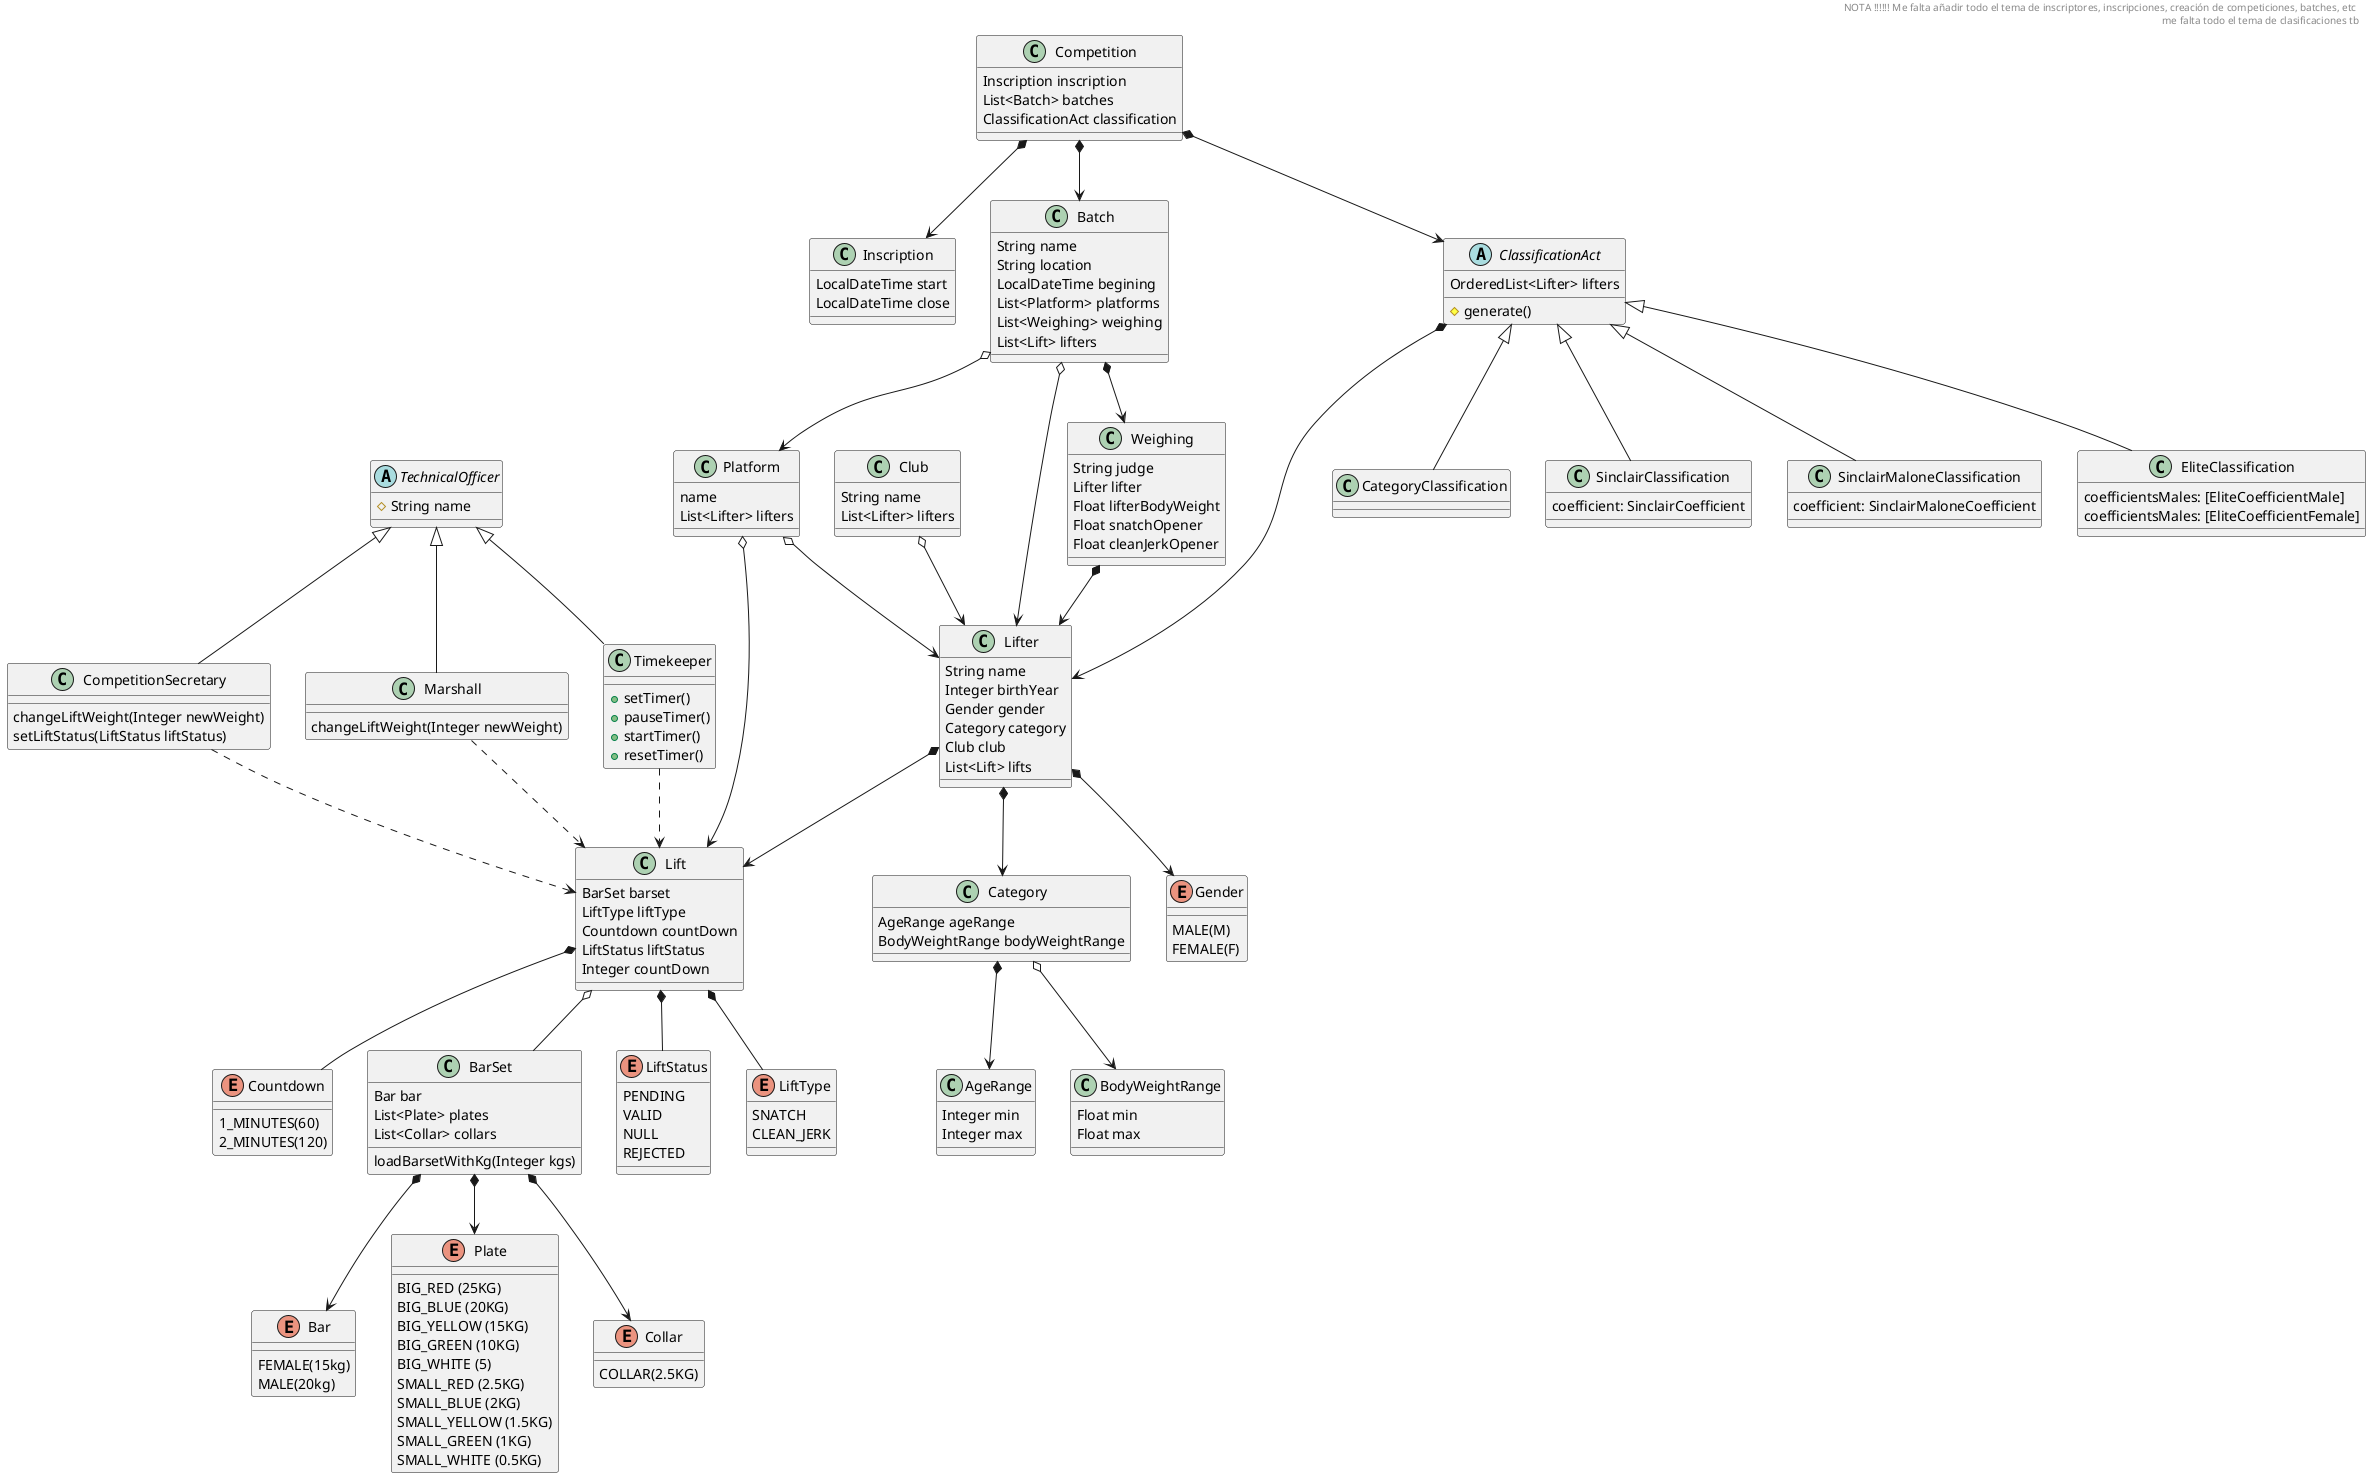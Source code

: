 @startuml
enum LiftStatus {
  PENDING
  VALID
  NULL
  REJECTED
}

enum LiftType {
  SNATCH
  CLEAN_JERK
}

enum Countdown {
  1_MINUTES(60)
  2_MINUTES(120)
}

enum Bar {
  FEMALE(15kg)
  MALE(20kg)
}

enum Plate {
  BIG_RED (25KG)
  BIG_BLUE (20KG)
  BIG_YELLOW (15KG)
  BIG_GREEN (10KG)
  BIG_WHITE (5)
  SMALL_RED (2.5KG)
  SMALL_BLUE (2KG)
  SMALL_YELLOW (1.5KG)
  SMALL_GREEN (1KG)
  SMALL_WHITE (0.5KG)
}

enum Collar {
  COLLAR(2.5KG)
}

enum Gender {
  MALE(M)
  FEMALE(F)
}

class Marshall {
  changeLiftWeight(Integer newWeight)
}

class Timekeeper {
  + setTimer()
  + pauseTimer()
  + startTimer()
  + resetTimer()
}

class CompetitionSecretary {
  changeLiftWeight(Integer newWeight)
  setLiftStatus(LiftStatus liftStatus)
}


abstract class TechnicalOfficer {
  # String name
}

TechnicalOfficer <|-- CompetitionSecretary
TechnicalOfficer <|-- Marshall
TechnicalOfficer <|-- Timekeeper


class BarSet {
  Bar bar
  List<Plate> plates
  List<Collar> collars

  loadBarsetWithKg(Integer kgs)
}

BarSet *--> Bar
BarSet *--> Plate
BarSet *--> Collar

class Club {
  String name
  List<Lifter> lifters
}


class Competition {
  Inscription inscription
  List<Batch> batches
  ClassificationAct classification
}

class Inscription {
  LocalDateTime start
  LocalDateTime close
}

Competition *--> Inscription

class Batch {
  String name
  String location
  LocalDateTime begining
  List<Platform> platforms
  List<Weighing> weighing
  List<Lift> lifters
}

Competition *--> Batch
Batch *--> Weighing

class Platform {
  name
  List<Lifter> lifters
}
Platform o--> Lift
Platform o--> Lifter

class Weighing {
  String judge
  Lifter lifter
  Float lifterBodyWeight
  Float snatchOpener
  Float cleanJerkOpener
}

Weighing *--> Lifter

class Lifter {
  String name
  Integer birthYear
  Gender gender
  Category category
  Club club
  List<Lift> lifts
}

Lifter *--> Gender

class Category {
   AgeRange ageRange
   BodyWeightRange bodyWeightRange
}

Club o--> Lifter

class AgeRange {
  Integer min
  Integer max
}

class BodyWeightRange {
  Float min
  Float max
}


class CategoryClassification

class SinclairClassification {
  coefficient: SinclairCoefficient
}

class SinclairMaloneClassification {
  coefficient: SinclairMaloneCoefficient
}

class EliteClassification {
  coefficientsMales: [EliteCoefficientMale]
  coefficientsMales: [EliteCoefficientFemale]
}


Category *--> AgeRange
Category o--> BodyWeightRange

class Lift {
  BarSet barset
  LiftType liftType
  Countdown countDown
  LiftStatus liftStatus
  Integer countDown
}

Lifter *--> Lift
Lift *-- LiftType
Lift *-- LiftStatus
Lift *-- Countdown
Lift o-- BarSet

Batch o--> Platform
Lifter *--> Category
Batch o--> Lifter

CompetitionSecretary ..> Lift
Marshall ..> Lift
Timekeeper ..> Lift

Abstract ClassificationAct {
  OrderedList<Lifter> lifters

  # generate()
}



Competition *--> ClassificationAct

ClassificationAct *--> Lifter
ClassificationAct <|-- CategoryClassification
ClassificationAct <|-- SinclairClassification
ClassificationAct <|-- SinclairMaloneClassification
ClassificationAct <|-- EliteClassification

header NOTA !!!!!! Me falta añadir todo el tema de inscriptores, inscripciones, creación de competiciones, batches, etc \n me falta todo el tema de clasificaciones tb
@enduml